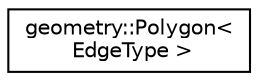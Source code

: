 digraph "Graphical Class Hierarchy"
{
 // LATEX_PDF_SIZE
  edge [fontname="Helvetica",fontsize="10",labelfontname="Helvetica",labelfontsize="10"];
  node [fontname="Helvetica",fontsize="10",shape=record];
  rankdir="LR";
  Node0 [label="geometry::Polygon\<\l EdgeType \>",height=0.2,width=0.4,color="black", fillcolor="white", style="filled",URL="$classgeometry_1_1Polygon.html",tooltip=" "];
}
